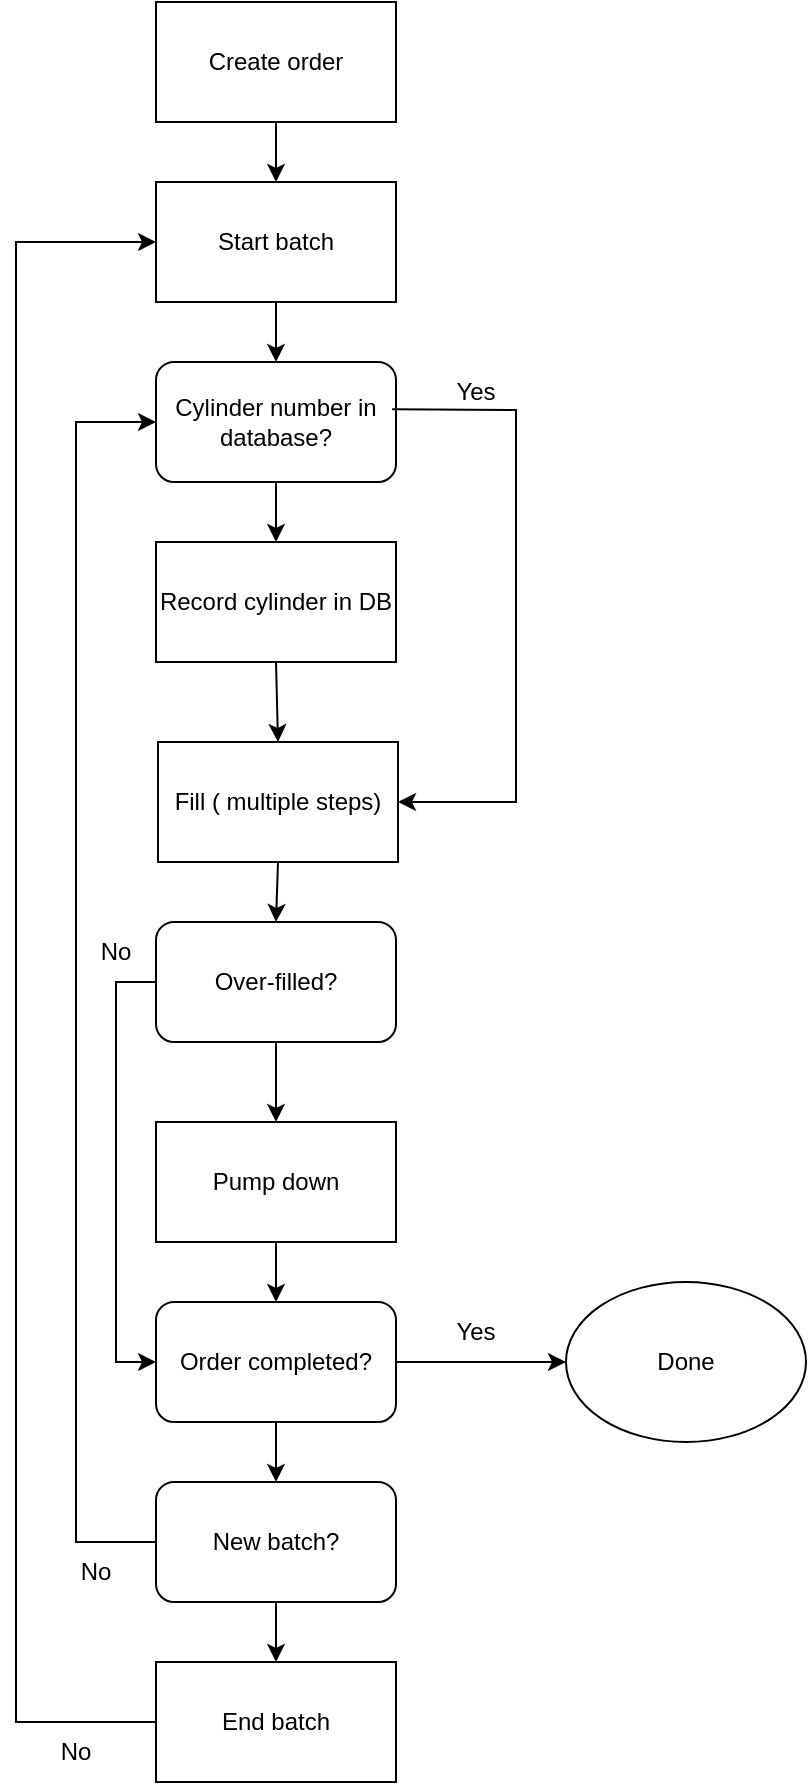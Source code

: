 <mxfile version="27.2.0">
  <diagram name="Page-1" id="SSsxMWeQ8-M9QcmUKwwt">
    <mxGraphModel dx="1311" dy="776" grid="1" gridSize="10" guides="1" tooltips="1" connect="1" arrows="1" fold="1" page="1" pageScale="1" pageWidth="850" pageHeight="1100" math="0" shadow="0">
      <root>
        <mxCell id="0" />
        <mxCell id="1" parent="0" />
        <mxCell id="BgqR5HtgQsPiQOY6_zYx-1" value="Create order" style="rounded=0;whiteSpace=wrap;html=1;" parent="1" vertex="1">
          <mxGeometry x="160" y="100" width="120" height="60" as="geometry" />
        </mxCell>
        <mxCell id="w9UUJg7tNdVBgjsag2E3-1" value="Start batch" style="rounded=0;whiteSpace=wrap;html=1;" vertex="1" parent="1">
          <mxGeometry x="160" y="190" width="120" height="60" as="geometry" />
        </mxCell>
        <mxCell id="w9UUJg7tNdVBgjsag2E3-2" value="Cylinder number in database?" style="rounded=1;whiteSpace=wrap;html=1;" vertex="1" parent="1">
          <mxGeometry x="160" y="280" width="120" height="60" as="geometry" />
        </mxCell>
        <mxCell id="w9UUJg7tNdVBgjsag2E3-3" value="" style="endArrow=classic;html=1;rounded=0;exitX=0.5;exitY=1;exitDx=0;exitDy=0;entryX=0.5;entryY=0;entryDx=0;entryDy=0;" edge="1" parent="1" source="w9UUJg7tNdVBgjsag2E3-1" target="w9UUJg7tNdVBgjsag2E3-2">
          <mxGeometry width="50" height="50" relative="1" as="geometry">
            <mxPoint x="400" y="430" as="sourcePoint" />
            <mxPoint x="450" y="380" as="targetPoint" />
          </mxGeometry>
        </mxCell>
        <mxCell id="w9UUJg7tNdVBgjsag2E3-4" value="" style="endArrow=classic;html=1;rounded=0;entryX=0.5;entryY=0;entryDx=0;entryDy=0;" edge="1" parent="1" target="w9UUJg7tNdVBgjsag2E3-1">
          <mxGeometry width="50" height="50" relative="1" as="geometry">
            <mxPoint x="220" y="160" as="sourcePoint" />
            <mxPoint x="270" y="100" as="targetPoint" />
          </mxGeometry>
        </mxCell>
        <mxCell id="w9UUJg7tNdVBgjsag2E3-5" value="Record cylinder in DB" style="rounded=0;whiteSpace=wrap;html=1;" vertex="1" parent="1">
          <mxGeometry x="160" y="370" width="120" height="60" as="geometry" />
        </mxCell>
        <mxCell id="w9UUJg7tNdVBgjsag2E3-7" value="Fill ( multiple steps)" style="rounded=0;whiteSpace=wrap;html=1;" vertex="1" parent="1">
          <mxGeometry x="161" y="470" width="120" height="60" as="geometry" />
        </mxCell>
        <mxCell id="w9UUJg7tNdVBgjsag2E3-8" value="" style="endArrow=classic;html=1;rounded=0;exitX=0.5;exitY=1;exitDx=0;exitDy=0;" edge="1" parent="1" source="w9UUJg7tNdVBgjsag2E3-2" target="w9UUJg7tNdVBgjsag2E3-5">
          <mxGeometry width="50" height="50" relative="1" as="geometry">
            <mxPoint x="400" y="430" as="sourcePoint" />
            <mxPoint x="450" y="380" as="targetPoint" />
          </mxGeometry>
        </mxCell>
        <mxCell id="w9UUJg7tNdVBgjsag2E3-9" value="" style="endArrow=classic;html=1;rounded=0;entryX=0.5;entryY=0;entryDx=0;entryDy=0;" edge="1" parent="1" target="w9UUJg7tNdVBgjsag2E3-7">
          <mxGeometry width="50" height="50" relative="1" as="geometry">
            <mxPoint x="220" y="430" as="sourcePoint" />
            <mxPoint x="270" y="380" as="targetPoint" />
          </mxGeometry>
        </mxCell>
        <mxCell id="w9UUJg7tNdVBgjsag2E3-10" value="" style="endArrow=classic;html=1;rounded=0;exitX=0.984;exitY=0.393;exitDx=0;exitDy=0;exitPerimeter=0;entryX=1;entryY=0.5;entryDx=0;entryDy=0;" edge="1" parent="1" source="w9UUJg7tNdVBgjsag2E3-2" target="w9UUJg7tNdVBgjsag2E3-7">
          <mxGeometry width="50" height="50" relative="1" as="geometry">
            <mxPoint x="400" y="430" as="sourcePoint" />
            <mxPoint x="340" y="490" as="targetPoint" />
            <Array as="points">
              <mxPoint x="340" y="304" />
              <mxPoint x="340" y="500" />
            </Array>
          </mxGeometry>
        </mxCell>
        <mxCell id="w9UUJg7tNdVBgjsag2E3-11" value="Over-filled?" style="rounded=1;whiteSpace=wrap;html=1;" vertex="1" parent="1">
          <mxGeometry x="160" y="560" width="120" height="60" as="geometry" />
        </mxCell>
        <mxCell id="w9UUJg7tNdVBgjsag2E3-12" value="" style="endArrow=classic;html=1;rounded=0;exitX=0.5;exitY=1;exitDx=0;exitDy=0;entryX=0.5;entryY=0;entryDx=0;entryDy=0;" edge="1" parent="1" source="w9UUJg7tNdVBgjsag2E3-7" target="w9UUJg7tNdVBgjsag2E3-11">
          <mxGeometry width="50" height="50" relative="1" as="geometry">
            <mxPoint x="400" y="430" as="sourcePoint" />
            <mxPoint x="450" y="380" as="targetPoint" />
          </mxGeometry>
        </mxCell>
        <mxCell id="w9UUJg7tNdVBgjsag2E3-13" value="Pump down" style="rounded=0;whiteSpace=wrap;html=1;" vertex="1" parent="1">
          <mxGeometry x="160" y="660" width="120" height="60" as="geometry" />
        </mxCell>
        <mxCell id="w9UUJg7tNdVBgjsag2E3-14" value="Order completed?" style="rounded=1;whiteSpace=wrap;html=1;" vertex="1" parent="1">
          <mxGeometry x="160" y="750" width="120" height="60" as="geometry" />
        </mxCell>
        <mxCell id="w9UUJg7tNdVBgjsag2E3-15" value="New batch?" style="rounded=1;whiteSpace=wrap;html=1;" vertex="1" parent="1">
          <mxGeometry x="160" y="840" width="120" height="60" as="geometry" />
        </mxCell>
        <mxCell id="w9UUJg7tNdVBgjsag2E3-16" value="" style="endArrow=classic;html=1;rounded=0;exitX=0;exitY=0.5;exitDx=0;exitDy=0;entryX=0;entryY=0.5;entryDx=0;entryDy=0;" edge="1" parent="1" source="w9UUJg7tNdVBgjsag2E3-15" target="w9UUJg7tNdVBgjsag2E3-2">
          <mxGeometry width="50" height="50" relative="1" as="geometry">
            <mxPoint x="400" y="630" as="sourcePoint" />
            <mxPoint x="80" y="440" as="targetPoint" />
            <Array as="points">
              <mxPoint x="120" y="870" />
              <mxPoint x="120" y="310" />
            </Array>
          </mxGeometry>
        </mxCell>
        <mxCell id="w9UUJg7tNdVBgjsag2E3-17" value="Done" style="ellipse;whiteSpace=wrap;html=1;" vertex="1" parent="1">
          <mxGeometry x="365" y="740" width="120" height="80" as="geometry" />
        </mxCell>
        <mxCell id="w9UUJg7tNdVBgjsag2E3-18" value="" style="endArrow=classic;html=1;rounded=0;exitX=1;exitY=0.5;exitDx=0;exitDy=0;entryX=0;entryY=0.5;entryDx=0;entryDy=0;" edge="1" parent="1" source="w9UUJg7tNdVBgjsag2E3-14" target="w9UUJg7tNdVBgjsag2E3-17">
          <mxGeometry width="50" height="50" relative="1" as="geometry">
            <mxPoint x="400" y="660" as="sourcePoint" />
            <mxPoint x="450" y="610" as="targetPoint" />
          </mxGeometry>
        </mxCell>
        <mxCell id="w9UUJg7tNdVBgjsag2E3-19" value="End batch" style="rounded=0;whiteSpace=wrap;html=1;" vertex="1" parent="1">
          <mxGeometry x="160" y="930" width="120" height="60" as="geometry" />
        </mxCell>
        <mxCell id="w9UUJg7tNdVBgjsag2E3-20" value="" style="endArrow=classic;html=1;rounded=0;exitX=0.5;exitY=1;exitDx=0;exitDy=0;" edge="1" parent="1" source="w9UUJg7tNdVBgjsag2E3-15" target="w9UUJg7tNdVBgjsag2E3-19">
          <mxGeometry width="50" height="50" relative="1" as="geometry">
            <mxPoint x="400" y="660" as="sourcePoint" />
            <mxPoint x="450" y="610" as="targetPoint" />
          </mxGeometry>
        </mxCell>
        <mxCell id="w9UUJg7tNdVBgjsag2E3-21" value="" style="endArrow=classic;html=1;rounded=0;exitX=0;exitY=0.5;exitDx=0;exitDy=0;entryX=0;entryY=0.5;entryDx=0;entryDy=0;" edge="1" parent="1" source="w9UUJg7tNdVBgjsag2E3-19" target="w9UUJg7tNdVBgjsag2E3-1">
          <mxGeometry width="50" height="50" relative="1" as="geometry">
            <mxPoint x="400" y="660" as="sourcePoint" />
            <mxPoint x="450" y="610" as="targetPoint" />
            <Array as="points">
              <mxPoint x="90" y="960" />
              <mxPoint x="90" y="220" />
            </Array>
          </mxGeometry>
        </mxCell>
        <mxCell id="w9UUJg7tNdVBgjsag2E3-22" value="" style="endArrow=classic;html=1;rounded=0;exitX=0.5;exitY=1;exitDx=0;exitDy=0;entryX=0.5;entryY=0;entryDx=0;entryDy=0;" edge="1" parent="1" source="w9UUJg7tNdVBgjsag2E3-11" target="w9UUJg7tNdVBgjsag2E3-13">
          <mxGeometry width="50" height="50" relative="1" as="geometry">
            <mxPoint x="400" y="680" as="sourcePoint" />
            <mxPoint x="450" y="630" as="targetPoint" />
          </mxGeometry>
        </mxCell>
        <mxCell id="w9UUJg7tNdVBgjsag2E3-23" value="" style="endArrow=classic;html=1;rounded=0;exitX=0.5;exitY=1;exitDx=0;exitDy=0;" edge="1" parent="1" source="w9UUJg7tNdVBgjsag2E3-13" target="w9UUJg7tNdVBgjsag2E3-14">
          <mxGeometry width="50" height="50" relative="1" as="geometry">
            <mxPoint x="400" y="680" as="sourcePoint" />
            <mxPoint x="450" y="630" as="targetPoint" />
          </mxGeometry>
        </mxCell>
        <mxCell id="w9UUJg7tNdVBgjsag2E3-24" value="" style="endArrow=classic;html=1;rounded=0;exitX=0.5;exitY=1;exitDx=0;exitDy=0;entryX=0.5;entryY=0;entryDx=0;entryDy=0;" edge="1" parent="1" source="w9UUJg7tNdVBgjsag2E3-14" target="w9UUJg7tNdVBgjsag2E3-15">
          <mxGeometry width="50" height="50" relative="1" as="geometry">
            <mxPoint x="400" y="680" as="sourcePoint" />
            <mxPoint x="450" y="630" as="targetPoint" />
          </mxGeometry>
        </mxCell>
        <mxCell id="w9UUJg7tNdVBgjsag2E3-25" value="Yes" style="text;html=1;align=center;verticalAlign=middle;whiteSpace=wrap;rounded=0;" vertex="1" parent="1">
          <mxGeometry x="290" y="750" width="60" height="30" as="geometry" />
        </mxCell>
        <mxCell id="w9UUJg7tNdVBgjsag2E3-27" value="No" style="text;html=1;align=center;verticalAlign=middle;whiteSpace=wrap;rounded=0;" vertex="1" parent="1">
          <mxGeometry x="100" y="870" width="60" height="30" as="geometry" />
        </mxCell>
        <mxCell id="w9UUJg7tNdVBgjsag2E3-28" value="No" style="text;html=1;align=center;verticalAlign=middle;whiteSpace=wrap;rounded=0;" vertex="1" parent="1">
          <mxGeometry x="90" y="960" width="60" height="30" as="geometry" />
        </mxCell>
        <mxCell id="w9UUJg7tNdVBgjsag2E3-29" value="Yes" style="text;html=1;align=center;verticalAlign=middle;whiteSpace=wrap;rounded=0;" vertex="1" parent="1">
          <mxGeometry x="290" y="280" width="60" height="30" as="geometry" />
        </mxCell>
        <mxCell id="w9UUJg7tNdVBgjsag2E3-31" value="" style="endArrow=classic;html=1;rounded=0;exitX=0;exitY=0.5;exitDx=0;exitDy=0;entryX=0;entryY=0.5;entryDx=0;entryDy=0;" edge="1" parent="1" source="w9UUJg7tNdVBgjsag2E3-11" target="w9UUJg7tNdVBgjsag2E3-14">
          <mxGeometry width="50" height="50" relative="1" as="geometry">
            <mxPoint x="400" y="520" as="sourcePoint" />
            <mxPoint x="450" y="470" as="targetPoint" />
            <Array as="points">
              <mxPoint x="140" y="590" />
              <mxPoint x="140" y="780" />
            </Array>
          </mxGeometry>
        </mxCell>
        <mxCell id="w9UUJg7tNdVBgjsag2E3-32" value="No" style="text;html=1;align=center;verticalAlign=middle;whiteSpace=wrap;rounded=0;" vertex="1" parent="1">
          <mxGeometry x="110" y="560" width="60" height="30" as="geometry" />
        </mxCell>
      </root>
    </mxGraphModel>
  </diagram>
</mxfile>
